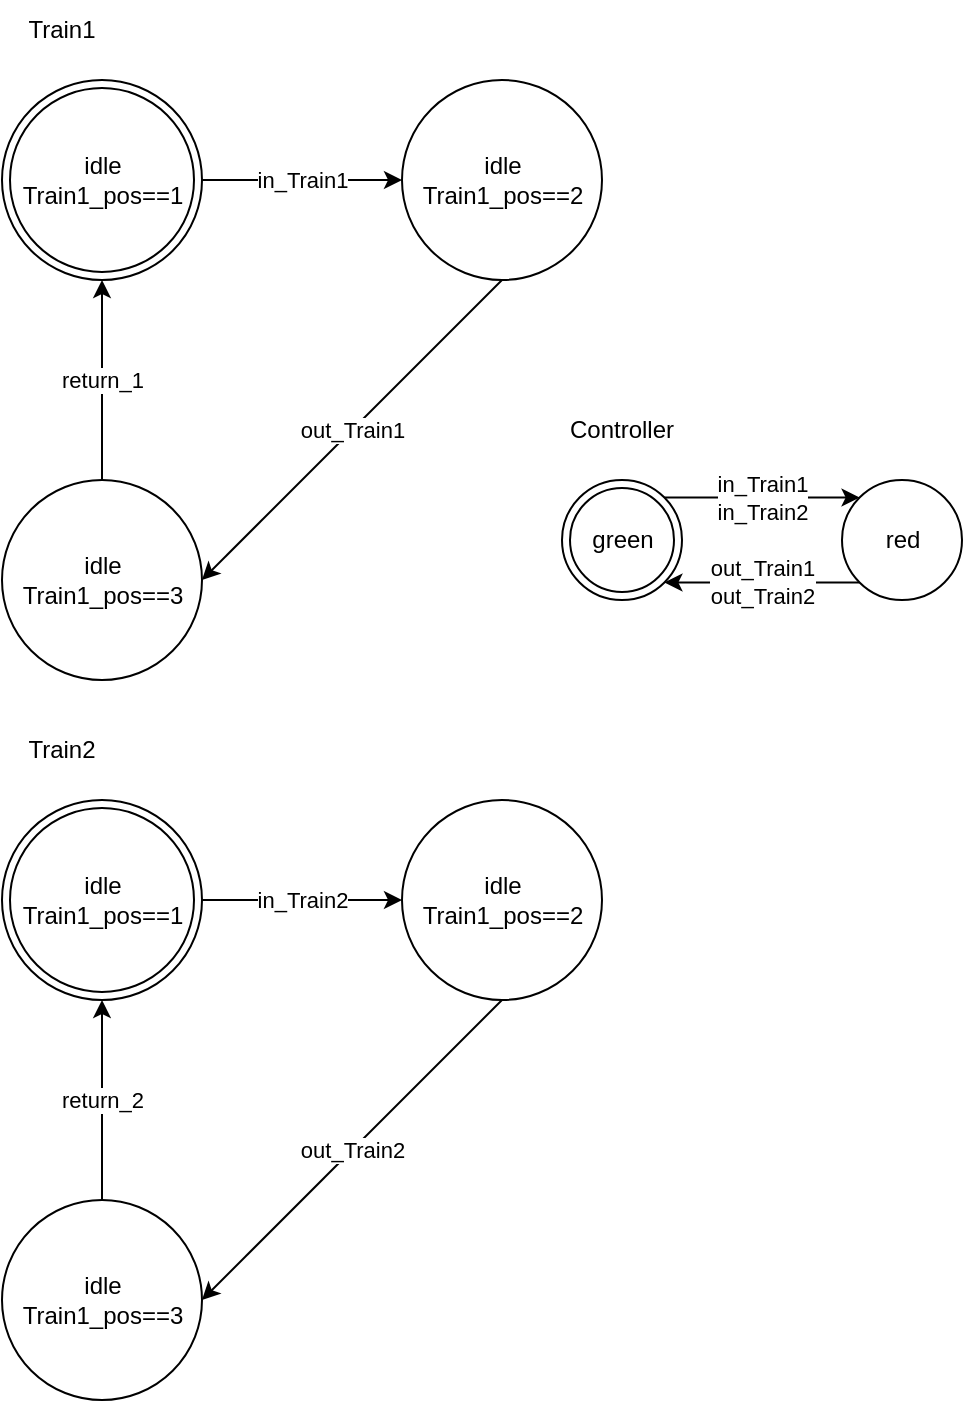 <mxfile>
    <diagram id="Nii93QJuHP6GY2YIdgYS" name="Page-1">
        <mxGraphModel dx="540" dy="387" grid="1" gridSize="10" guides="1" tooltips="1" connect="1" arrows="1" fold="1" page="1" pageScale="1" pageWidth="850" pageHeight="1100" math="0" shadow="0">
            <root>
                <mxCell id="0"/>
                <mxCell id="1" parent="0"/>
                <mxCell id="6" value="in_Train1" style="edgeStyle=none;html=1;exitX=1;exitY=0.5;exitDx=0;exitDy=0;entryX=0;entryY=0.5;entryDx=0;entryDy=0;" parent="1" source="33" target="4" edge="1">
                    <mxGeometry relative="1" as="geometry">
                        <mxPoint x="160" y="160" as="sourcePoint"/>
                    </mxGeometry>
                </mxCell>
                <mxCell id="7" value="out_Train1" style="edgeStyle=none;html=1;exitX=0.5;exitY=1;exitDx=0;exitDy=0;entryX=1;entryY=0.5;entryDx=0;entryDy=0;" parent="1" source="4" target="5" edge="1">
                    <mxGeometry relative="1" as="geometry"/>
                </mxCell>
                <mxCell id="4" value="idle&lt;br&gt;Train1_pos==2" style="shape=ellipse;html=1;dashed=0;whitespace=wrap;aspect=fixed;perimeter=ellipsePerimeter;" parent="1" vertex="1">
                    <mxGeometry x="280" y="120" width="100" height="100" as="geometry"/>
                </mxCell>
                <mxCell id="8" value="return_1" style="edgeStyle=none;html=1;exitX=0.5;exitY=0;exitDx=0;exitDy=0;entryX=0.5;entryY=1;entryDx=0;entryDy=0;" parent="1" source="5" target="33" edge="1">
                    <mxGeometry relative="1" as="geometry">
                        <mxPoint x="120" y="200" as="targetPoint"/>
                        <mxPoint as="offset"/>
                    </mxGeometry>
                </mxCell>
                <mxCell id="5" value="idle&lt;br&gt;Train1_pos==3" style="shape=ellipse;html=1;dashed=0;whitespace=wrap;aspect=fixed;perimeter=ellipsePerimeter;" parent="1" vertex="1">
                    <mxGeometry x="80" y="320" width="100" height="100" as="geometry"/>
                </mxCell>
                <mxCell id="10" value="Train1" style="text;html=1;strokeColor=none;fillColor=none;align=center;verticalAlign=middle;whiteSpace=wrap;rounded=0;" parent="1" vertex="1">
                    <mxGeometry x="80" y="80" width="60" height="30" as="geometry"/>
                </mxCell>
                <mxCell id="11" value="Controller" style="text;html=1;strokeColor=none;fillColor=none;align=center;verticalAlign=middle;whiteSpace=wrap;rounded=0;" parent="1" vertex="1">
                    <mxGeometry x="360" y="280" width="60" height="30" as="geometry"/>
                </mxCell>
                <mxCell id="31" value="in_Train1&lt;br&gt;in_Train2" style="edgeStyle=none;html=1;exitX=1;exitY=0;exitDx=0;exitDy=0;entryX=0;entryY=0;entryDx=0;entryDy=0;" parent="1" source="34" target="30" edge="1">
                    <mxGeometry relative="1" as="geometry">
                        <mxPoint x="411.213" y="328.787" as="sourcePoint"/>
                    </mxGeometry>
                </mxCell>
                <mxCell id="32" value="out_Train1&lt;br&gt;out_Train2" style="edgeStyle=none;html=1;exitX=0;exitY=1;exitDx=0;exitDy=0;entryX=1;entryY=1;entryDx=0;entryDy=0;" parent="1" source="30" target="34" edge="1">
                    <mxGeometry relative="1" as="geometry">
                        <mxPoint x="411.213" y="371.213" as="targetPoint"/>
                    </mxGeometry>
                </mxCell>
                <mxCell id="30" value="red" style="shape=ellipse;html=1;dashed=0;whitespace=wrap;aspect=fixed;perimeter=ellipsePerimeter;" parent="1" vertex="1">
                    <mxGeometry x="500" y="320" width="60" height="60" as="geometry"/>
                </mxCell>
                <mxCell id="33" value="idle&lt;br&gt;Train1_pos==1" style="ellipse;shape=doubleEllipse;html=1;dashed=0;whitespace=wrap;aspect=fixed;" parent="1" vertex="1">
                    <mxGeometry x="80" y="120" width="100" height="100" as="geometry"/>
                </mxCell>
                <mxCell id="34" value="green" style="ellipse;shape=doubleEllipse;html=1;dashed=0;whitespace=wrap;aspect=fixed;" parent="1" vertex="1">
                    <mxGeometry x="360" y="320" width="60" height="60" as="geometry"/>
                </mxCell>
                <mxCell id="35" value="in_Train2" style="edgeStyle=none;html=1;exitX=1;exitY=0.5;exitDx=0;exitDy=0;entryX=0;entryY=0.5;entryDx=0;entryDy=0;" edge="1" parent="1" source="40" target="37">
                    <mxGeometry relative="1" as="geometry">
                        <mxPoint x="160" y="520" as="sourcePoint"/>
                    </mxGeometry>
                </mxCell>
                <mxCell id="36" value="out_Train2" style="edgeStyle=none;html=1;exitX=0.5;exitY=1;exitDx=0;exitDy=0;entryX=1;entryY=0.5;entryDx=0;entryDy=0;" edge="1" parent="1" source="37" target="39">
                    <mxGeometry relative="1" as="geometry"/>
                </mxCell>
                <mxCell id="37" value="idle&lt;br&gt;Train1_pos==2" style="shape=ellipse;html=1;dashed=0;whitespace=wrap;aspect=fixed;perimeter=ellipsePerimeter;" vertex="1" parent="1">
                    <mxGeometry x="280" y="480" width="100" height="100" as="geometry"/>
                </mxCell>
                <mxCell id="38" value="return_2" style="edgeStyle=none;html=1;exitX=0.5;exitY=0;exitDx=0;exitDy=0;entryX=0.5;entryY=1;entryDx=0;entryDy=0;" edge="1" parent="1" source="39" target="40">
                    <mxGeometry relative="1" as="geometry">
                        <mxPoint x="120" y="560" as="targetPoint"/>
                        <mxPoint as="offset"/>
                    </mxGeometry>
                </mxCell>
                <mxCell id="39" value="idle&lt;br&gt;Train1_pos==3" style="shape=ellipse;html=1;dashed=0;whitespace=wrap;aspect=fixed;perimeter=ellipsePerimeter;" vertex="1" parent="1">
                    <mxGeometry x="80" y="680" width="100" height="100" as="geometry"/>
                </mxCell>
                <mxCell id="40" value="idle&lt;br&gt;Train1_pos==1" style="ellipse;shape=doubleEllipse;html=1;dashed=0;whitespace=wrap;aspect=fixed;" vertex="1" parent="1">
                    <mxGeometry x="80" y="480" width="100" height="100" as="geometry"/>
                </mxCell>
                <mxCell id="41" value="Train2" style="text;html=1;strokeColor=none;fillColor=none;align=center;verticalAlign=middle;whiteSpace=wrap;rounded=0;" vertex="1" parent="1">
                    <mxGeometry x="80" y="440" width="60" height="30" as="geometry"/>
                </mxCell>
            </root>
        </mxGraphModel>
    </diagram>
</mxfile>